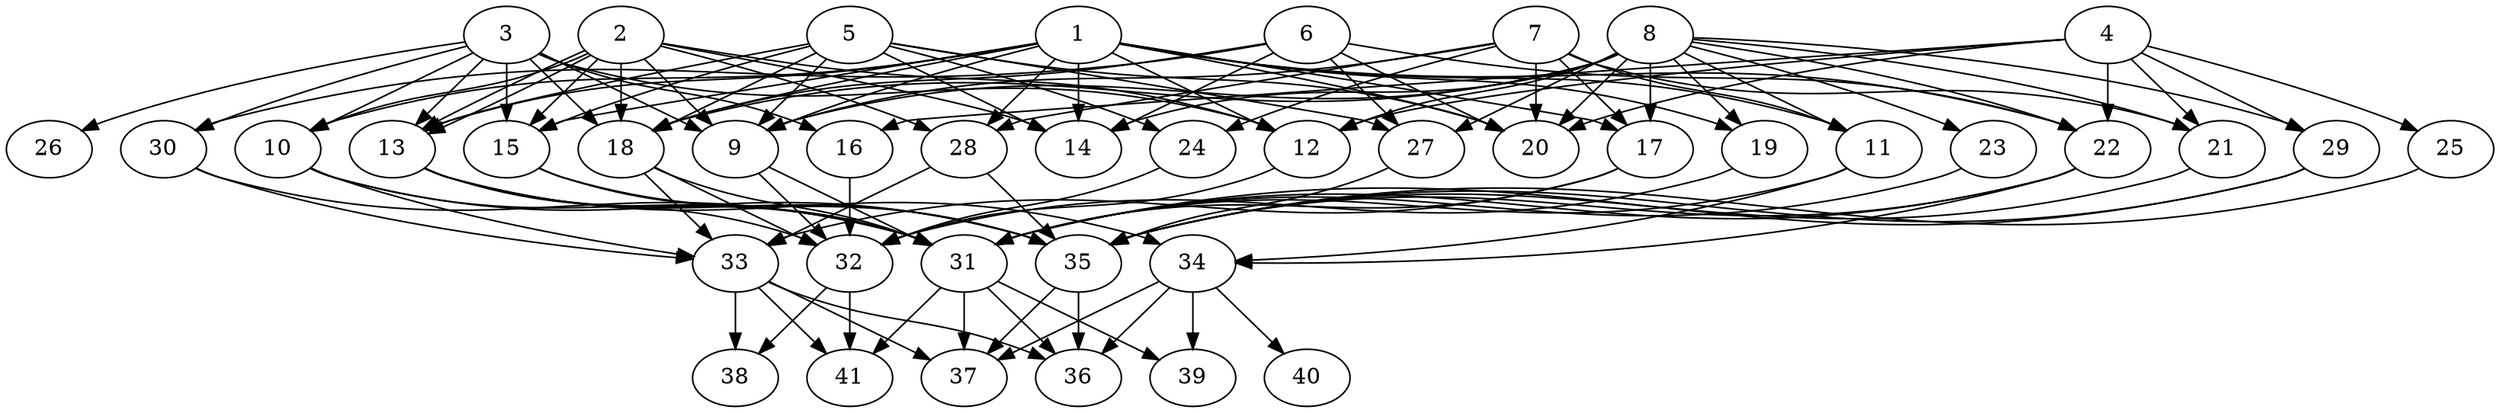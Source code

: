 // DAG (tier=3-complex, mode=data, n=41, ccr=0.528, fat=0.712, density=0.713, regular=0.288, jump=0.204, mindata=4194304, maxdata=33554432)
// DAG automatically generated by daggen at Sun Aug 24 16:33:35 2025
// /home/ermia/Project/Environments/daggen/bin/daggen --dot --ccr 0.528 --fat 0.712 --regular 0.288 --density 0.713 --jump 0.204 --mindata 4194304 --maxdata 33554432 -n 41 
digraph G {
  1 [size="326559804404005888", alpha="0.01", expect_size="163279902202002944"]
  1 -> 9 [size ="5348261888000000"]
  1 -> 10 [size ="5348261888000000"]
  1 -> 11 [size ="5348261888000000"]
  1 -> 12 [size ="5348261888000000"]
  1 -> 13 [size ="5348261888000000"]
  1 -> 14 [size ="5348261888000000"]
  1 -> 15 [size ="5348261888000000"]
  1 -> 17 [size ="5348261888000000"]
  1 -> 18 [size ="5348261888000000"]
  1 -> 19 [size ="5348261888000000"]
  1 -> 20 [size ="5348261888000000"]
  1 -> 22 [size ="5348261888000000"]
  1 -> 28 [size ="5348261888000000"]
  2 [size="33085316779883016", alpha="0.06", expect_size="16542658389941508"]
  2 -> 9 [size ="2968655759409152"]
  2 -> 10 [size ="2968655759409152"]
  2 -> 12 [size ="2968655759409152"]
  2 -> 13 [size ="2968655759409152"]
  2 -> 13 [size ="2968655759409152"]
  2 -> 14 [size ="2968655759409152"]
  2 -> 15 [size ="2968655759409152"]
  2 -> 18 [size ="2968655759409152"]
  2 -> 28 [size ="2968655759409152"]
  3 [size="10829892746671077376", alpha="0.03", expect_size="5414946373335538688"]
  3 -> 9 [size ="3979655971340288"]
  3 -> 10 [size ="3979655971340288"]
  3 -> 12 [size ="3979655971340288"]
  3 -> 13 [size ="3979655971340288"]
  3 -> 15 [size ="3979655971340288"]
  3 -> 16 [size ="3979655971340288"]
  3 -> 18 [size ="3979655971340288"]
  3 -> 26 [size ="3979655971340288"]
  3 -> 30 [size ="3979655971340288"]
  4 [size="744773277394657083392", alpha="0.17", expect_size="372386638697328541696"]
  4 -> 12 [size ="657313740357632"]
  4 -> 16 [size ="657313740357632"]
  4 -> 20 [size ="657313740357632"]
  4 -> 21 [size ="657313740357632"]
  4 -> 22 [size ="657313740357632"]
  4 -> 25 [size ="657313740357632"]
  4 -> 29 [size ="657313740357632"]
  5 [size="39199163809691048", alpha="0.10", expect_size="19599581904845524"]
  5 -> 9 [size ="1365813021900800"]
  5 -> 13 [size ="1365813021900800"]
  5 -> 14 [size ="1365813021900800"]
  5 -> 15 [size ="1365813021900800"]
  5 -> 18 [size ="1365813021900800"]
  5 -> 20 [size ="1365813021900800"]
  5 -> 24 [size ="1365813021900800"]
  5 -> 27 [size ="1365813021900800"]
  6 [size="1318326143709790208", alpha="0.12", expect_size="659163071854895104"]
  6 -> 14 [size ="1007836901408768"]
  6 -> 18 [size ="1007836901408768"]
  6 -> 20 [size ="1007836901408768"]
  6 -> 22 [size ="1007836901408768"]
  6 -> 27 [size ="1007836901408768"]
  6 -> 30 [size ="1007836901408768"]
  7 [size="5567853820007465984", alpha="0.13", expect_size="2783926910003732992"]
  7 -> 9 [size ="2109801022619648"]
  7 -> 11 [size ="2109801022619648"]
  7 -> 17 [size ="2109801022619648"]
  7 -> 20 [size ="2109801022619648"]
  7 -> 21 [size ="2109801022619648"]
  7 -> 24 [size ="2109801022619648"]
  7 -> 28 [size ="2109801022619648"]
  8 [size="58407139789233248", alpha="0.10", expect_size="29203569894616624"]
  8 -> 9 [size ="5893567847333888"]
  8 -> 11 [size ="5893567847333888"]
  8 -> 12 [size ="5893567847333888"]
  8 -> 14 [size ="5893567847333888"]
  8 -> 17 [size ="5893567847333888"]
  8 -> 18 [size ="5893567847333888"]
  8 -> 19 [size ="5893567847333888"]
  8 -> 20 [size ="5893567847333888"]
  8 -> 21 [size ="5893567847333888"]
  8 -> 22 [size ="5893567847333888"]
  8 -> 23 [size ="5893567847333888"]
  8 -> 27 [size ="5893567847333888"]
  8 -> 29 [size ="5893567847333888"]
  9 [size="17935543129334673408", alpha="0.10", expect_size="8967771564667336704"]
  9 -> 31 [size ="8719266794700800"]
  9 -> 32 [size ="8719266794700800"]
  10 [size="12351972252145147904", alpha="0.05", expect_size="6175986126072573952"]
  10 -> 31 [size ="4319900327739392"]
  10 -> 33 [size ="4319900327739392"]
  10 -> 35 [size ="4319900327739392"]
  11 [size="13277827542913337344", alpha="0.18", expect_size="6638913771456668672"]
  11 -> 31 [size ="5533695054184448"]
  11 -> 34 [size ="5533695054184448"]
  12 [size="123843666138376656", alpha="0.18", expect_size="61921833069188328"]
  12 -> 32 [size ="3806899703119872"]
  13 [size="21736550508745233268736", alpha="0.01", expect_size="10868275254372616634368"]
  13 -> 31 [size ="6230894578761728"]
  13 -> 32 [size ="6230894578761728"]
  13 -> 34 [size ="6230894578761728"]
  13 -> 35 [size ="6230894578761728"]
  14 [size="63708971617964992", alpha="0.01", expect_size="31854485808982496"]
  15 [size="347222706035237248", alpha="0.15", expect_size="173611353017618624"]
  15 -> 31 [size ="8386074002849792"]
  15 -> 35 [size ="8386074002849792"]
  16 [size="84944558793963296", alpha="0.12", expect_size="42472279396981648"]
  16 -> 32 [size ="4125679557804032"]
  17 [size="350259669299440768", alpha="0.09", expect_size="175129834649720384"]
  17 -> 31 [size ="6357271684579328"]
  17 -> 33 [size ="6357271684579328"]
  18 [size="315148902110771392", alpha="0.10", expect_size="157574451055385696"]
  18 -> 31 [size ="5392409588400128"]
  18 -> 32 [size ="5392409588400128"]
  18 -> 33 [size ="5392409588400128"]
  19 [size="68905644760671288", alpha="0.05", expect_size="34452822380335644"]
  19 -> 32 [size ="4087815864320000"]
  20 [size="3511200772736072192", alpha="0.08", expect_size="1755600386368036096"]
  21 [size="5006974535686402048", alpha="0.03", expect_size="2503487267843201024"]
  21 -> 35 [size ="2793624576196608"]
  22 [size="2596824461214929408", alpha="0.12", expect_size="1298412230607464704"]
  22 -> 31 [size ="4211699028590592"]
  22 -> 34 [size ="4211699028590592"]
  22 -> 35 [size ="4211699028590592"]
  23 [size="14038319496883274252288", alpha="0.06", expect_size="7019159748441637126144"]
  23 -> 31 [size ="4655504332685312"]
  24 [size="24749589057410688", alpha="0.19", expect_size="12374794528705344"]
  24 -> 32 [size ="594157185794048"]
  25 [size="1089433286720604800", alpha="0.04", expect_size="544716643360302400"]
  25 -> 35 [size ="2358589880532992"]
  26 [size="136825855071963312", alpha="0.11", expect_size="68412927535981656"]
  27 [size="931013765084817792", alpha="0.18", expect_size="465506882542408896"]
  27 -> 35 [size ="1499072972193792"]
  28 [size="2048212682480698785792", alpha="0.16", expect_size="1024106341240349392896"]
  28 -> 33 [size ="1290248474591232"]
  28 -> 35 [size ="1290248474591232"]
  29 [size="5641641397545447424", alpha="0.01", expect_size="2820820698772723712"]
  29 -> 31 [size ="2286567607500800"]
  29 -> 35 [size ="2286567607500800"]
  30 [size="5290494420625156096", alpha="0.11", expect_size="2645247210312578048"]
  30 -> 31 [size ="6892770086092800"]
  30 -> 33 [size ="6892770086092800"]
  31 [size="2415609794851874", alpha="0.04", expect_size="1207804897425937"]
  31 -> 36 [size ="281706443571200"]
  31 -> 37 [size ="281706443571200"]
  31 -> 39 [size ="281706443571200"]
  31 -> 41 [size ="281706443571200"]
  32 [size="199751736716247904", alpha="0.01", expect_size="99875868358123952"]
  32 -> 38 [size ="3921402793033728"]
  32 -> 41 [size ="3921402793033728"]
  33 [size="20909826672358154305536", alpha="0.15", expect_size="10454913336179077152768"]
  33 -> 36 [size ="6071885997539328"]
  33 -> 37 [size ="6071885997539328"]
  33 -> 38 [size ="6071885997539328"]
  33 -> 41 [size ="6071885997539328"]
  34 [size="17060973156187029504", alpha="0.02", expect_size="8530486578093514752"]
  34 -> 36 [size ="5835899019460608"]
  34 -> 37 [size ="5835899019460608"]
  34 -> 39 [size ="5835899019460608"]
  34 -> 40 [size ="5835899019460608"]
  35 [size="1770457172600884", alpha="0.06", expect_size="885228586300442"]
  35 -> 36 [size ="151804578889728"]
  35 -> 37 [size ="151804578889728"]
  36 [size="236351239912097120", alpha="0.08", expect_size="118175619956048560"]
  37 [size="450452849195896274944", alpha="0.20", expect_size="225226424597948137472"]
  38 [size="571687804136849408000", alpha="0.04", expect_size="285843902068424704000"]
  39 [size="730229298333919215616", alpha="0.16", expect_size="365114649166959607808"]
  40 [size="19876702193929928", alpha="0.18", expect_size="9938351096964964"]
  41 [size="9370473442742662", alpha="0.20", expect_size="4685236721371331"]
}